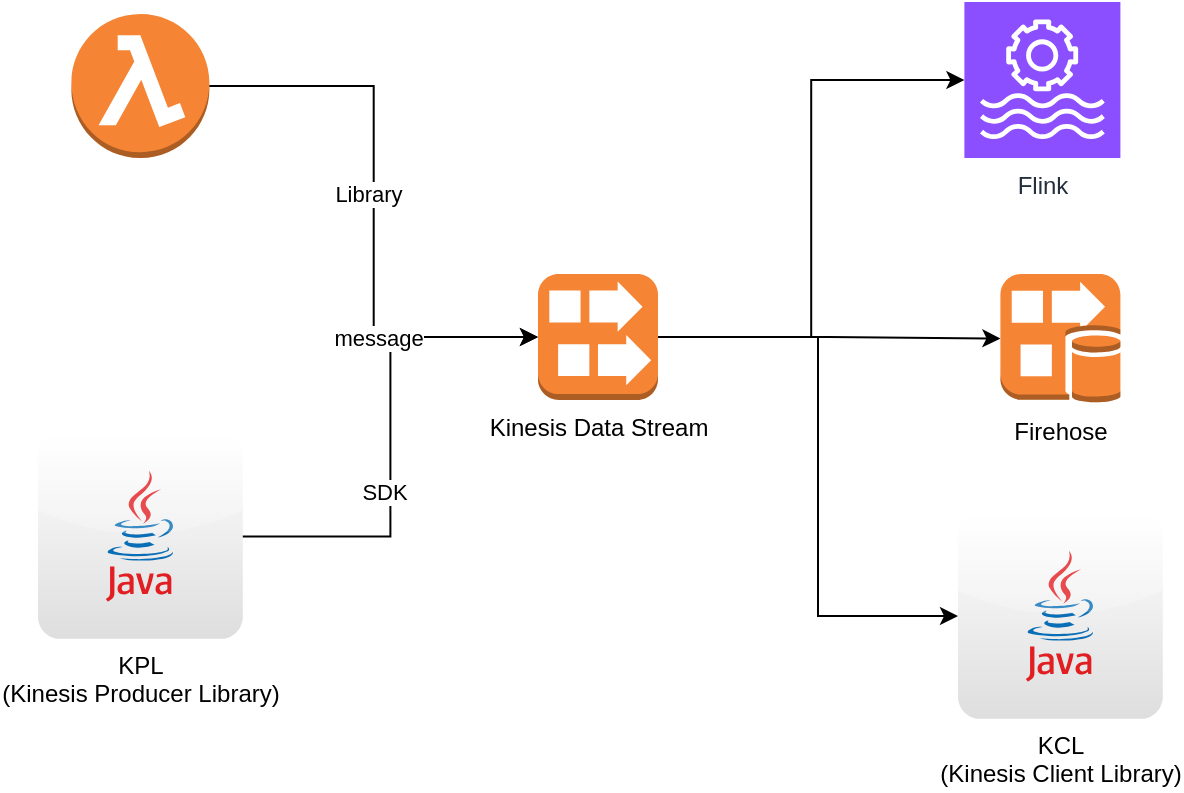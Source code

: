 <mxfile version="28.0.4">
  <diagram name="Page-1" id="qf_k4x6BfskCNfA571tH">
    <mxGraphModel dx="916" dy="504" grid="1" gridSize="10" guides="1" tooltips="1" connect="1" arrows="1" fold="1" page="1" pageScale="1" pageWidth="850" pageHeight="1100" math="0" shadow="0">
      <root>
        <mxCell id="0" />
        <mxCell id="1" parent="0" />
        <mxCell id="nDxtczCSto2qQ4ZSunCe-15" style="edgeStyle=orthogonalEdgeStyle;rounded=0;orthogonalLoop=1;jettySize=auto;html=1;" edge="1" parent="1" source="nDxtczCSto2qQ4ZSunCe-1" target="nDxtczCSto2qQ4ZSunCe-14">
          <mxGeometry relative="1" as="geometry">
            <Array as="points">
              <mxPoint x="460" y="242" />
              <mxPoint x="460" y="381" />
            </Array>
          </mxGeometry>
        </mxCell>
        <mxCell id="nDxtczCSto2qQ4ZSunCe-1" value="Kinesis Data Stream" style="outlineConnect=0;dashed=0;verticalLabelPosition=bottom;verticalAlign=top;align=center;html=1;shape=mxgraph.aws3.kinesis_streams;fillColor=#F58534;gradientColor=none;" vertex="1" parent="1">
          <mxGeometry x="320" y="210" width="60" height="63" as="geometry" />
        </mxCell>
        <mxCell id="nDxtczCSto2qQ4ZSunCe-2" value="" style="outlineConnect=0;dashed=0;verticalLabelPosition=bottom;verticalAlign=top;align=center;html=1;shape=mxgraph.aws3.lambda_function;fillColor=#F58534;gradientColor=none;" vertex="1" parent="1">
          <mxGeometry x="86.7" y="80" width="69" height="72" as="geometry" />
        </mxCell>
        <mxCell id="nDxtczCSto2qQ4ZSunCe-3" value="KPL&lt;br&gt;(Kinesis Producer Library)" style="dashed=0;outlineConnect=0;html=1;align=center;labelPosition=center;verticalLabelPosition=bottom;verticalAlign=top;shape=mxgraph.webicons.java;gradientColor=#DFDEDE" vertex="1" parent="1">
          <mxGeometry x="70.0" y="290" width="102.4" height="102.4" as="geometry" />
        </mxCell>
        <mxCell id="nDxtczCSto2qQ4ZSunCe-4" style="edgeStyle=orthogonalEdgeStyle;rounded=0;orthogonalLoop=1;jettySize=auto;html=1;entryX=0;entryY=0.5;entryDx=0;entryDy=0;entryPerimeter=0;" edge="1" parent="1" source="nDxtczCSto2qQ4ZSunCe-2" target="nDxtczCSto2qQ4ZSunCe-1">
          <mxGeometry relative="1" as="geometry" />
        </mxCell>
        <mxCell id="nDxtczCSto2qQ4ZSunCe-7" value="Library" style="edgeLabel;html=1;align=center;verticalAlign=middle;resizable=0;points=[];" vertex="1" connectable="0" parent="nDxtczCSto2qQ4ZSunCe-4">
          <mxGeometry x="-0.063" y="-3" relative="1" as="geometry">
            <mxPoint as="offset" />
          </mxGeometry>
        </mxCell>
        <mxCell id="nDxtczCSto2qQ4ZSunCe-5" style="edgeStyle=orthogonalEdgeStyle;rounded=0;orthogonalLoop=1;jettySize=auto;html=1;entryX=0;entryY=0.5;entryDx=0;entryDy=0;entryPerimeter=0;" edge="1" parent="1" source="nDxtczCSto2qQ4ZSunCe-3" target="nDxtczCSto2qQ4ZSunCe-1">
          <mxGeometry relative="1" as="geometry" />
        </mxCell>
        <mxCell id="nDxtczCSto2qQ4ZSunCe-6" value="SDK" style="edgeLabel;html=1;align=center;verticalAlign=middle;resizable=0;points=[];" vertex="1" connectable="0" parent="nDxtczCSto2qQ4ZSunCe-5">
          <mxGeometry x="-0.327" y="-1" relative="1" as="geometry">
            <mxPoint x="-4" y="-13" as="offset" />
          </mxGeometry>
        </mxCell>
        <mxCell id="nDxtczCSto2qQ4ZSunCe-9" value="message" style="edgeLabel;html=1;align=center;verticalAlign=middle;resizable=0;points=[];" vertex="1" connectable="0" parent="1">
          <mxGeometry x="240" y="241.5" as="geometry" />
        </mxCell>
        <mxCell id="nDxtczCSto2qQ4ZSunCe-10" value="Flink" style="sketch=0;points=[[0,0,0],[0.25,0,0],[0.5,0,0],[0.75,0,0],[1,0,0],[0,1,0],[0.25,1,0],[0.5,1,0],[0.75,1,0],[1,1,0],[0,0.25,0],[0,0.5,0],[0,0.75,0],[1,0.25,0],[1,0.5,0],[1,0.75,0]];outlineConnect=0;fontColor=#232F3E;fillColor=#8C4FFF;strokeColor=#ffffff;dashed=0;verticalLabelPosition=bottom;verticalAlign=top;align=center;html=1;fontSize=12;fontStyle=0;aspect=fixed;shape=mxgraph.aws4.resourceIcon;resIcon=mxgraph.aws4.managed_service_for_apache_flink;" vertex="1" parent="1">
          <mxGeometry x="533.2" y="74" width="78" height="78" as="geometry" />
        </mxCell>
        <mxCell id="nDxtczCSto2qQ4ZSunCe-11" style="edgeStyle=orthogonalEdgeStyle;rounded=0;orthogonalLoop=1;jettySize=auto;html=1;entryX=0;entryY=0.5;entryDx=0;entryDy=0;entryPerimeter=0;" edge="1" parent="1" source="nDxtczCSto2qQ4ZSunCe-1" target="nDxtczCSto2qQ4ZSunCe-10">
          <mxGeometry relative="1" as="geometry" />
        </mxCell>
        <mxCell id="nDxtczCSto2qQ4ZSunCe-12" value="Firehose" style="outlineConnect=0;dashed=0;verticalLabelPosition=bottom;verticalAlign=top;align=center;html=1;shape=mxgraph.aws3.kinesis_firehose;fillColor=#F58534;gradientColor=none;" vertex="1" parent="1">
          <mxGeometry x="551.2" y="210" width="60" height="64.5" as="geometry" />
        </mxCell>
        <mxCell id="nDxtczCSto2qQ4ZSunCe-13" style="edgeStyle=orthogonalEdgeStyle;rounded=0;orthogonalLoop=1;jettySize=auto;html=1;entryX=0;entryY=0.5;entryDx=0;entryDy=0;entryPerimeter=0;" edge="1" parent="1" source="nDxtczCSto2qQ4ZSunCe-1" target="nDxtczCSto2qQ4ZSunCe-12">
          <mxGeometry relative="1" as="geometry" />
        </mxCell>
        <mxCell id="nDxtczCSto2qQ4ZSunCe-14" value="KCL&lt;br&gt;(Kinesis Client Library)" style="dashed=0;outlineConnect=0;html=1;align=center;labelPosition=center;verticalLabelPosition=bottom;verticalAlign=top;shape=mxgraph.webicons.java;gradientColor=#DFDEDE" vertex="1" parent="1">
          <mxGeometry x="530" y="330" width="102.4" height="102.4" as="geometry" />
        </mxCell>
      </root>
    </mxGraphModel>
  </diagram>
</mxfile>
